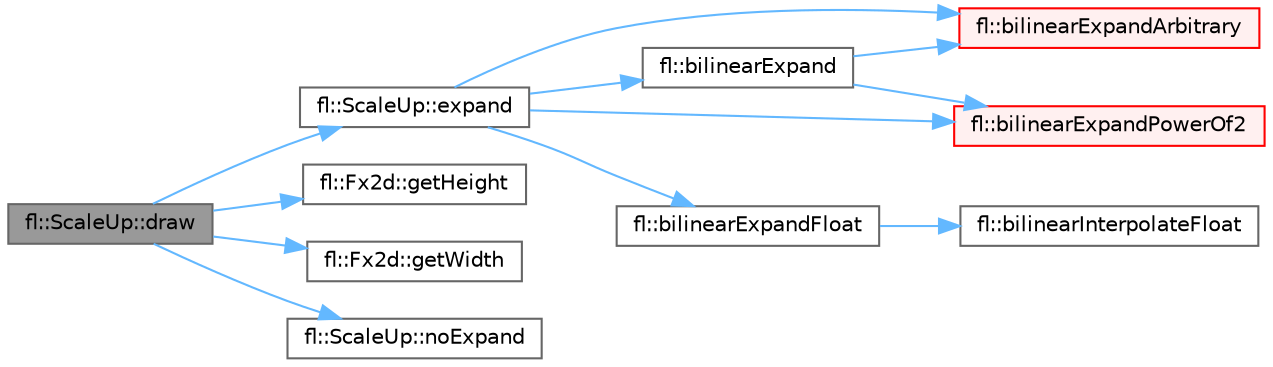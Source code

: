 digraph "fl::ScaleUp::draw"
{
 // INTERACTIVE_SVG=YES
 // LATEX_PDF_SIZE
  bgcolor="transparent";
  edge [fontname=Helvetica,fontsize=10,labelfontname=Helvetica,labelfontsize=10];
  node [fontname=Helvetica,fontsize=10,shape=box,height=0.2,width=0.4];
  rankdir="LR";
  Node1 [id="Node000001",label="fl::ScaleUp::draw",height=0.2,width=0.4,color="gray40", fillcolor="grey60", style="filled", fontcolor="black",tooltip=" "];
  Node1 -> Node2 [id="edge1_Node000001_Node000002",color="steelblue1",style="solid",tooltip=" "];
  Node2 [id="Node000002",label="fl::ScaleUp::expand",height=0.2,width=0.4,color="grey40", fillcolor="white", style="filled",URL="$d5/d79/classfl_1_1_scale_up_a04b53ac5f5bbe9d2477fc08e8ab77066.html#a04b53ac5f5bbe9d2477fc08e8ab77066",tooltip=" "];
  Node2 -> Node3 [id="edge2_Node000002_Node000003",color="steelblue1",style="solid",tooltip=" "];
  Node3 [id="Node000003",label="fl::bilinearExpand",height=0.2,width=0.4,color="grey40", fillcolor="white", style="filled",URL="$d4/d36/namespacefl_a521b1a75c2204adfdd48e82bec341de6.html#a521b1a75c2204adfdd48e82bec341de6",tooltip=" "];
  Node3 -> Node4 [id="edge3_Node000003_Node000004",color="steelblue1",style="solid",tooltip=" "];
  Node4 [id="Node000004",label="fl::bilinearExpandArbitrary",height=0.2,width=0.4,color="red", fillcolor="#FFF0F0", style="filled",URL="$d4/d36/namespacefl_aed039daa2110de9add4bdbeea4052a57.html#aed039daa2110de9add4bdbeea4052a57",tooltip="Performs bilinear interpolation for upscaling an image."];
  Node3 -> Node6 [id="edge4_Node000003_Node000006",color="steelblue1",style="solid",tooltip=" "];
  Node6 [id="Node000006",label="fl::bilinearExpandPowerOf2",height=0.2,width=0.4,color="red", fillcolor="#FFF0F0", style="filled",URL="$d4/d36/namespacefl_af0b8ea13c33c033aa6bf8ede489a5c2a.html#af0b8ea13c33c033aa6bf8ede489a5c2a",tooltip="Performs bilinear interpolation for upscaling an image."];
  Node2 -> Node4 [id="edge5_Node000002_Node000004",color="steelblue1",style="solid",tooltip=" "];
  Node2 -> Node8 [id="edge6_Node000002_Node000008",color="steelblue1",style="solid",tooltip=" "];
  Node8 [id="Node000008",label="fl::bilinearExpandFloat",height=0.2,width=0.4,color="grey40", fillcolor="white", style="filled",URL="$d4/d36/namespacefl_aa1458a6ef9b83a5c2550d8c3a87bc973.html#aa1458a6ef9b83a5c2550d8c3a87bc973",tooltip=" "];
  Node8 -> Node9 [id="edge7_Node000008_Node000009",color="steelblue1",style="solid",tooltip=" "];
  Node9 [id="Node000009",label="fl::bilinearInterpolateFloat",height=0.2,width=0.4,color="grey40", fillcolor="white", style="filled",URL="$d4/d36/namespacefl_adc9d7b1babde9b079710372109bd3ffb.html#adc9d7b1babde9b079710372109bd3ffb",tooltip=" "];
  Node2 -> Node6 [id="edge8_Node000002_Node000006",color="steelblue1",style="solid",tooltip=" "];
  Node1 -> Node10 [id="edge9_Node000001_Node000010",color="steelblue1",style="solid",tooltip=" "];
  Node10 [id="Node000010",label="fl::Fx2d::getHeight",height=0.2,width=0.4,color="grey40", fillcolor="white", style="filled",URL="$d7/d3e/classfl_1_1_fx2d_a97e2460468edf63b256d7c50ba03f8d0.html#a97e2460468edf63b256d7c50ba03f8d0",tooltip=" "];
  Node1 -> Node11 [id="edge10_Node000001_Node000011",color="steelblue1",style="solid",tooltip=" "];
  Node11 [id="Node000011",label="fl::Fx2d::getWidth",height=0.2,width=0.4,color="grey40", fillcolor="white", style="filled",URL="$d7/d3e/classfl_1_1_fx2d_ad43b84d2abcda8905bdcd35f9a8c46ff.html#ad43b84d2abcda8905bdcd35f9a8c46ff",tooltip=" "];
  Node1 -> Node12 [id="edge11_Node000001_Node000012",color="steelblue1",style="solid",tooltip=" "];
  Node12 [id="Node000012",label="fl::ScaleUp::noExpand",height=0.2,width=0.4,color="grey40", fillcolor="white", style="filled",URL="$d5/d79/classfl_1_1_scale_up_af8b7a08f8ad3dc7de23f3f4108ce2d5d.html#af8b7a08f8ad3dc7de23f3f4108ce2d5d",tooltip=" "];
}
